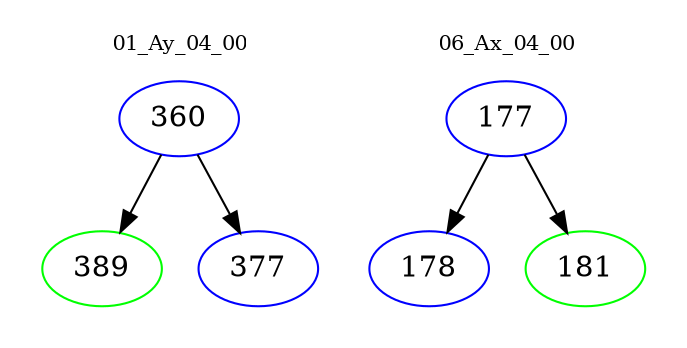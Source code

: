 digraph{
subgraph cluster_0 {
color = white
label = "01_Ay_04_00";
fontsize=10;
T0_360 [label="360", color="blue"]
T0_360 -> T0_389 [color="black"]
T0_389 [label="389", color="green"]
T0_360 -> T0_377 [color="black"]
T0_377 [label="377", color="blue"]
}
subgraph cluster_1 {
color = white
label = "06_Ax_04_00";
fontsize=10;
T1_177 [label="177", color="blue"]
T1_177 -> T1_178 [color="black"]
T1_178 [label="178", color="blue"]
T1_177 -> T1_181 [color="black"]
T1_181 [label="181", color="green"]
}
}
